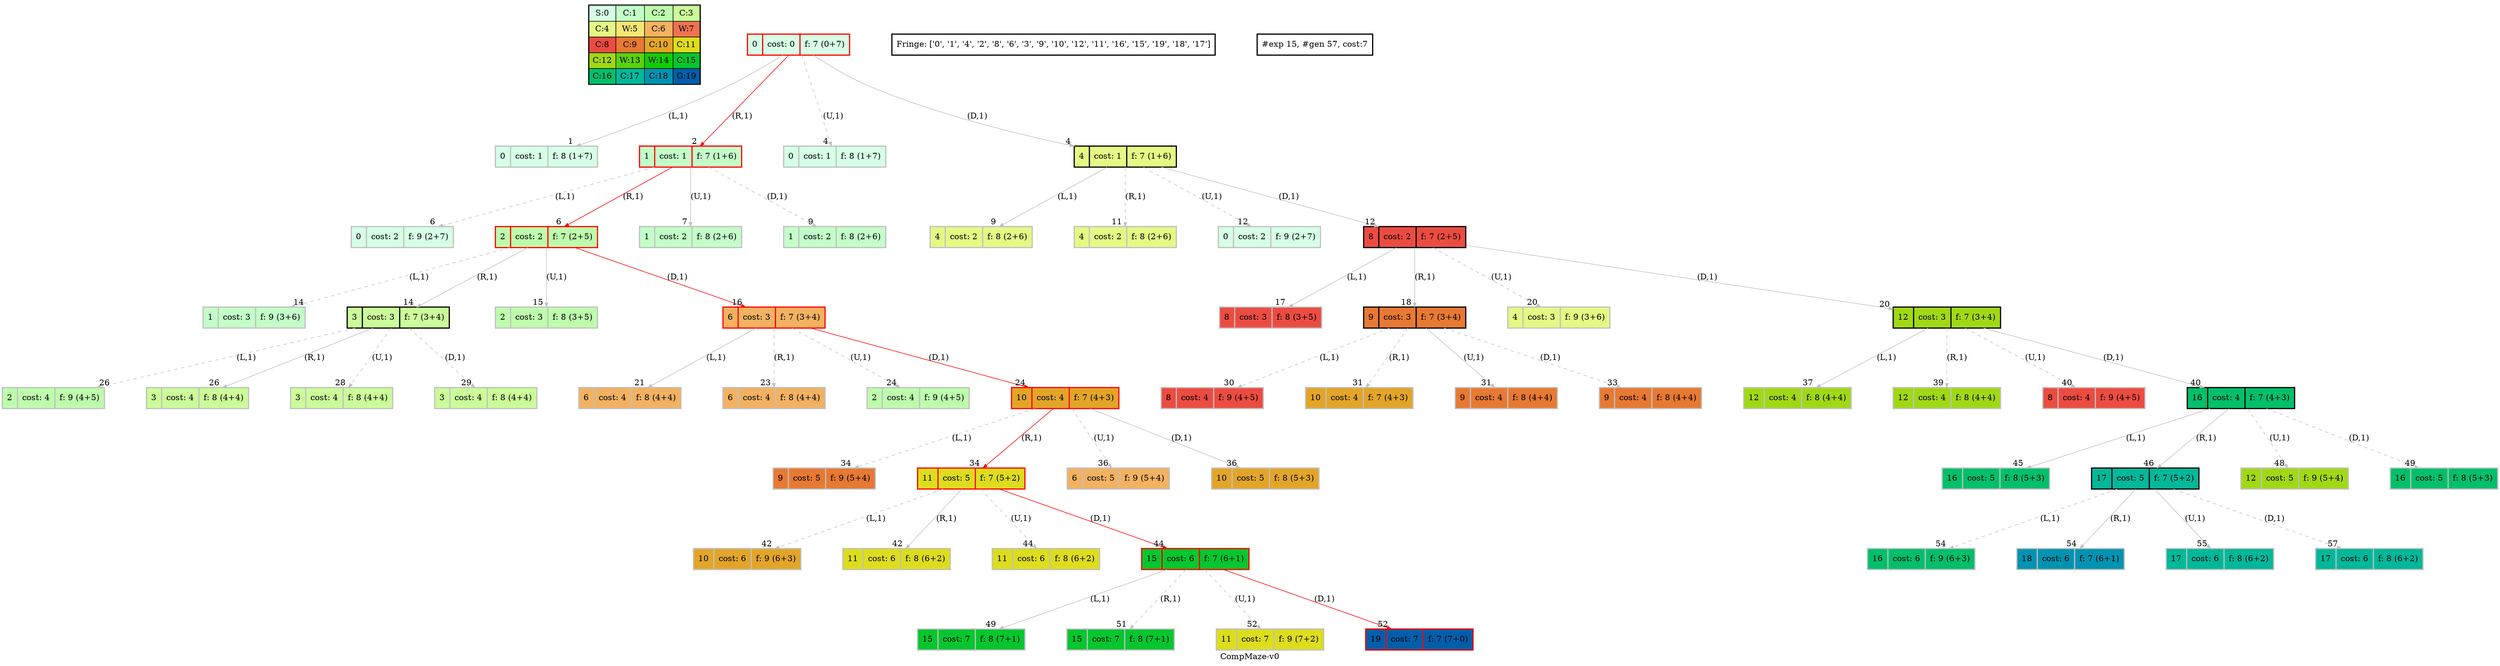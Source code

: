 digraph CompMaze { label="CompMaze-v0" nodesep=1 ranksep="1.2" node [shape=record penwidth=2] edge [arrowsize=0.7] 
subgraph MAP {label=Map;map [shape=plaintext label=<<table border="1" cellpadding="5" cellspacing="0" cellborder="1"><tr><td bgcolor="0.39803922 0.15947579 0.99679532 1.        ">S:0</td><td bgcolor="0.35098039 0.23194764 0.99315867 1.        ">C:1</td><td bgcolor="0.29607843 0.31486959 0.98720184 1.        ">C:2</td><td bgcolor="0.24901961 0.38410575 0.98063477 1.        ">C:3</td></tr><tr><td bgcolor="0.19411765 0.46220388 0.97128103 1.        ">C:4</td><td bgcolor="0.14705882 0.52643216 0.96182564 1.        ">W:5</td><td bgcolor="0.09215686 0.59770746 0.94913494 1.        ">C:6</td><td bgcolor="0.0372549  0.66454018 0.93467977 1.        ">W:7</td></tr><tr><td bgcolor="0.00980392 0.71791192 0.92090552 1.        ">C:8</td><td bgcolor="0.06470588 0.77520398 0.9032472  1.        ">C:9</td><td bgcolor="0.11176471 0.81974048 0.88677369 1.        ">C:10</td><td bgcolor="0.16666667 0.8660254  0.8660254  1.        ">C:11</td></tr><tr><td bgcolor="0.21372549 0.9005867  0.84695821 1.        ">C:12</td><td bgcolor="0.26862745 0.93467977 0.82325295 1.        ">W:13</td><td bgcolor="0.32352941 0.96182564 0.79801723 1.        ">W:14</td><td bgcolor="0.37058824 0.97940977 0.77520398 1.        ">C:15</td></tr><tr><td bgcolor="0.4254902  0.99315867 0.74725253 1.        ">C:16</td><td bgcolor="0.47254902 0.99907048 0.72218645 1.        ">C:17</td><td bgcolor="0.52745098 0.99907048 0.69169844 1.        ">C:18</td><td bgcolor="0.5745098  0.99315867 0.66454018 1.        ">G:19</td></tr></table>>]} 
"0_0" [label="<f0>0 |<f1> cost: 0 |<f2> f: 7 (0+7)", style=filled color=grey fillcolor="0.39803922 0.15947579 0.99679532 1.        "];  
"0_0" [label="<f0>0 |<f1> cost: 0 |<f2> f: 7 (0+7)", style=filled color=black color=red fillcolor="0.39803922 0.15947579 0.99679532 1.        "];  "0_0.0-0" [label="<f0>0 |<f1> cost: 1 |<f2> f: 8 (1+7)", style=filled color=grey fillcolor="0.39803922 0.15947579 0.99679532 1.        "];   "0_0" -> "0_0.0-0" [label="(L,1)" headlabel=" 1 " style="" color=grey ];  "0_fr" [label="Fringe: []" shape=box];
"0_0.1-1" [label="<f0>1 |<f1> cost: 1 |<f2> f: 7 (1+6)", style=filled color=grey color=red fillcolor="0.35098039 0.23194764 0.99315867 1.        "];   "0_0" -> "0_0.1-1" [label="(R,1)" headlabel=" 2 " style="" color=grey color=red ];  "0_fr" [label="Fringe: ['0']" shape=box];
"0_0.0-2" [label="<f0>0 |<f1> cost: 1 |<f2> f: 8 (1+7)", style=filled color=grey fillcolor="0.39803922 0.15947579 0.99679532 1.        "];   "0_0" -> "0_0.0-2" [label="(U,1)" headlabel=" 4 " style="dashed" color=grey ];  "0_fr" [label="Fringe: ['0', '1']" shape=box];
"0_0.4-3" [label="<f0>4 |<f1> cost: 1 |<f2> f: 7 (1+6)", style=filled color=grey fillcolor="0.19411765 0.46220388 0.97128103 1.        "];   "0_0" -> "0_0.4-3" [label="(D,1)" headlabel=" 4 " style="" color=grey ];  "0_fr" [label="Fringe: ['0', '1']" shape=box];
"0_0.1.0-0" [label="<f0>0 |<f1> cost: 2 |<f2> f: 9 (2+7)", style=filled color=grey fillcolor="0.39803922 0.15947579 0.99679532 1.        "];   "0_0.1-1" -> "0_0.1.0-0" [label="(L,1)" headlabel=" 6 " style="dashed" color=grey ];  "0_fr" [label="Fringe: ['0', '4']" shape=box];
"0_0.1-1" [label="<f0>1 |<f1> cost: 1 |<f2> f: 7 (1+6)", style=filled color=black color=red fillcolor="0.35098039 0.23194764 0.99315867 1.        "];  "0_0.1.2-1" [label="<f0>2 |<f1> cost: 2 |<f2> f: 7 (2+5)", style=filled color=grey color=red fillcolor="0.29607843 0.31486959 0.98720184 1.        "];   "0_0.1-1" -> "0_0.1.2-1" [label="(R,1)" headlabel=" 6 " style="" color=grey color=red ];  "0_fr" [label="Fringe: ['0', '4']" shape=box];
"0_0.1.1-2" [label="<f0>1 |<f1> cost: 2 |<f2> f: 8 (2+6)", style=filled color=grey fillcolor="0.35098039 0.23194764 0.99315867 1.        "];   "0_0.1-1" -> "0_0.1.1-2" [label="(U,1)" headlabel=" 7 " style="" color=grey ];  "0_fr" [label="Fringe: ['0', '4', '2']" shape=box];
"0_0.1.1-3" [label="<f0>1 |<f1> cost: 2 |<f2> f: 8 (2+6)", style=filled color=grey fillcolor="0.35098039 0.23194764 0.99315867 1.        "];   "0_0.1-1" -> "0_0.1.1-3" [label="(D,1)" headlabel=" 9 " style="dashed" color=grey ];  "0_fr" [label="Fringe: ['0', '4', '2', '1']" shape=box];
"0_0.4-3" [label="<f0>4 |<f1> cost: 1 |<f2> f: 7 (1+6)", style=filled color=black fillcolor="0.19411765 0.46220388 0.97128103 1.        "];  "0_0.4.4-0" [label="<f0>4 |<f1> cost: 2 |<f2> f: 8 (2+6)", style=filled color=grey fillcolor="0.19411765 0.46220388 0.97128103 1.        "];   "0_0.4-3" -> "0_0.4.4-0" [label="(L,1)" headlabel=" 9 " style="" color=grey ];  "0_fr" [label="Fringe: ['0', '2', '1']" shape=box];
"0_0.4.4-1" [label="<f0>4 |<f1> cost: 2 |<f2> f: 8 (2+6)", style=filled color=grey fillcolor="0.19411765 0.46220388 0.97128103 1.        "];   "0_0.4-3" -> "0_0.4.4-1" [label="(R,1)" headlabel=" 11 " style="dashed" color=grey ];  "0_fr" [label="Fringe: ['0', '2', '1', '4']" shape=box];
"0_0.4.0-2" [label="<f0>0 |<f1> cost: 2 |<f2> f: 9 (2+7)", style=filled color=grey fillcolor="0.39803922 0.15947579 0.99679532 1.        "];   "0_0.4-3" -> "0_0.4.0-2" [label="(U,1)" headlabel=" 12 " style="dashed" color=grey ];  "0_fr" [label="Fringe: ['0', '2', '1', '4']" shape=box];
"0_0.4.8-3" [label="<f0>8 |<f1> cost: 2 |<f2> f: 7 (2+5)", style=filled color=grey fillcolor="0.00980392 0.71791192 0.92090552 1.        "];   "0_0.4-3" -> "0_0.4.8-3" [label="(D,1)" headlabel=" 12 " style="" color=grey ];  "0_fr" [label="Fringe: ['0', '2', '1', '4']" shape=box];
"0_0.1.2.1-0" [label="<f0>1 |<f1> cost: 3 |<f2> f: 9 (3+6)", style=filled color=grey fillcolor="0.35098039 0.23194764 0.99315867 1.        "];   "0_0.1.2-1" -> "0_0.1.2.1-0" [label="(L,1)" headlabel=" 14 " style="dashed" color=grey ];  "0_fr" [label="Fringe: ['0', '1', '4', '8']" shape=box];
"0_0.1.2-1" [label="<f0>2 |<f1> cost: 2 |<f2> f: 7 (2+5)", style=filled color=black color=red fillcolor="0.29607843 0.31486959 0.98720184 1.        "];  "0_0.1.2.3-1" [label="<f0>3 |<f1> cost: 3 |<f2> f: 7 (3+4)", style=filled color=grey fillcolor="0.24901961 0.38410575 0.98063477 1.        "];   "0_0.1.2-1" -> "0_0.1.2.3-1" [label="(R,1)" headlabel=" 14 " style="" color=grey ];  "0_fr" [label="Fringe: ['0', '1', '4', '8']" shape=box];
"0_0.1.2.2-2" [label="<f0>2 |<f1> cost: 3 |<f2> f: 8 (3+5)", style=filled color=grey fillcolor="0.29607843 0.31486959 0.98720184 1.        "];   "0_0.1.2-1" -> "0_0.1.2.2-2" [label="(U,1)" headlabel=" 15 " style="" color=grey ];  "0_fr" [label="Fringe: ['0', '1', '4', '8', '3']" shape=box];
"0_0.1.2.6-3" [label="<f0>6 |<f1> cost: 3 |<f2> f: 7 (3+4)", style=filled color=grey color=red fillcolor="0.09215686 0.59770746 0.94913494 1.        "];   "0_0.1.2-1" -> "0_0.1.2.6-3" [label="(D,1)" headlabel=" 16 " style="" color=grey color=red ];  "0_fr" [label="Fringe: ['0', '1', '4', '8', '3', '2']" shape=box];
"0_0.4.8-3" [label="<f0>8 |<f1> cost: 2 |<f2> f: 7 (2+5)", style=filled color=black fillcolor="0.00980392 0.71791192 0.92090552 1.        "];  "0_0.4.8.8-0" [label="<f0>8 |<f1> cost: 3 |<f2> f: 8 (3+5)", style=filled color=grey fillcolor="0.00980392 0.71791192 0.92090552 1.        "];   "0_0.4.8-3" -> "0_0.4.8.8-0" [label="(L,1)" headlabel=" 17 " style="" color=grey ];  "0_fr" [label="Fringe: ['0', '1', '4', '3', '2', '6']" shape=box];
"0_0.4.8.9-1" [label="<f0>9 |<f1> cost: 3 |<f2> f: 7 (3+4)", style=filled color=grey fillcolor="0.06470588 0.77520398 0.9032472  1.        "];   "0_0.4.8-3" -> "0_0.4.8.9-1" [label="(R,1)" headlabel=" 18 " style="" color=grey ];  "0_fr" [label="Fringe: ['0', '1', '4', '3', '2', '6', '8']" shape=box];
"0_0.4.8.4-2" [label="<f0>4 |<f1> cost: 3 |<f2> f: 9 (3+6)", style=filled color=grey fillcolor="0.19411765 0.46220388 0.97128103 1.        "];   "0_0.4.8-3" -> "0_0.4.8.4-2" [label="(U,1)" headlabel=" 20 " style="dashed" color=grey ];  "0_fr" [label="Fringe: ['0', '1', '4', '3', '2', '6', '8', '9']" shape=box];
"0_0.4.8.12-3" [label="<f0>12 |<f1> cost: 3 |<f2> f: 7 (3+4)", style=filled color=grey fillcolor="0.21372549 0.9005867  0.84695821 1.        "];   "0_0.4.8-3" -> "0_0.4.8.12-3" [label="(D,1)" headlabel=" 20 " style="" color=grey ];  "0_fr" [label="Fringe: ['0', '1', '4', '3', '2', '6', '8', '9']" shape=box];
"0_0.1.2.6-3" [label="<f0>6 |<f1> cost: 3 |<f2> f: 7 (3+4)", style=filled color=black color=red fillcolor="0.09215686 0.59770746 0.94913494 1.        "];  "0_0.1.2.6.6-0" [label="<f0>6 |<f1> cost: 4 |<f2> f: 8 (4+4)", style=filled color=grey fillcolor="0.09215686 0.59770746 0.94913494 1.        "];   "0_0.1.2.6-3" -> "0_0.1.2.6.6-0" [label="(L,1)" headlabel=" 21 " style="" color=grey ];  "0_fr" [label="Fringe: ['0', '1', '4', '3', '2', '8', '9', '12']" shape=box];
"0_0.1.2.6.6-1" [label="<f0>6 |<f1> cost: 4 |<f2> f: 8 (4+4)", style=filled color=grey fillcolor="0.09215686 0.59770746 0.94913494 1.        "];   "0_0.1.2.6-3" -> "0_0.1.2.6.6-1" [label="(R,1)" headlabel=" 23 " style="dashed" color=grey ];  "0_fr" [label="Fringe: ['0', '1', '4', '3', '2', '8', '9', '12', '6']" shape=box];
"0_0.1.2.6.2-2" [label="<f0>2 |<f1> cost: 4 |<f2> f: 9 (4+5)", style=filled color=grey fillcolor="0.29607843 0.31486959 0.98720184 1.        "];   "0_0.1.2.6-3" -> "0_0.1.2.6.2-2" [label="(U,1)" headlabel=" 24 " style="dashed" color=grey ];  "0_fr" [label="Fringe: ['0', '1', '4', '3', '2', '8', '9', '12', '6']" shape=box];
"0_0.1.2.6.10-3" [label="<f0>10 |<f1> cost: 4 |<f2> f: 7 (4+3)", style=filled color=grey color=red fillcolor="0.11176471 0.81974048 0.88677369 1.        "];   "0_0.1.2.6-3" -> "0_0.1.2.6.10-3" [label="(D,1)" headlabel=" 24 " style="" color=grey color=red ];  "0_fr" [label="Fringe: ['0', '1', '4', '3', '2', '8', '9', '12', '6']" shape=box];
"0_0.1.2.3.2-0" [label="<f0>2 |<f1> cost: 4 |<f2> f: 9 (4+5)", style=filled color=grey fillcolor="0.29607843 0.31486959 0.98720184 1.        "];   "0_0.1.2.3-1" -> "0_0.1.2.3.2-0" [label="(L,1)" headlabel=" 26 " style="dashed" color=grey ];  "0_fr" [label="Fringe: ['0', '1', '4', '2', '8', '9', '12', '6', '10']" shape=box];
"0_0.1.2.3-1" [label="<f0>3 |<f1> cost: 3 |<f2> f: 7 (3+4)", style=filled color=black fillcolor="0.24901961 0.38410575 0.98063477 1.        "];  "0_0.1.2.3.3-1" [label="<f0>3 |<f1> cost: 4 |<f2> f: 8 (4+4)", style=filled color=grey fillcolor="0.24901961 0.38410575 0.98063477 1.        "];   "0_0.1.2.3-1" -> "0_0.1.2.3.3-1" [label="(R,1)" headlabel=" 26 " style="" color=grey ];  "0_fr" [label="Fringe: ['0', '1', '4', '2', '8', '9', '12', '6', '10']" shape=box];
"0_0.1.2.3.3-2" [label="<f0>3 |<f1> cost: 4 |<f2> f: 8 (4+4)", style=filled color=grey fillcolor="0.24901961 0.38410575 0.98063477 1.        "];   "0_0.1.2.3-1" -> "0_0.1.2.3.3-2" [label="(U,1)" headlabel=" 28 " style="dashed" color=grey ];  "0_fr" [label="Fringe: ['0', '1', '4', '2', '8', '9', '12', '6', '10', '3']" shape=box];
"0_0.1.2.3.3-3" [label="<f0>3 |<f1> cost: 4 |<f2> f: 8 (4+4)", style=filled color=grey fillcolor="0.24901961 0.38410575 0.98063477 1.        "];   "0_0.1.2.3-1" -> "0_0.1.2.3.3-3" [label="(D,1)" headlabel=" 29 " style="dashed" color=grey ];  "0_fr" [label="Fringe: ['0', '1', '4', '2', '8', '9', '12', '6', '10', '3']" shape=box];
"0_0.4.8.9.8-0" [label="<f0>8 |<f1> cost: 4 |<f2> f: 9 (4+5)", style=filled color=grey fillcolor="0.00980392 0.71791192 0.92090552 1.        "];   "0_0.4.8.9-1" -> "0_0.4.8.9.8-0" [label="(L,1)" headlabel=" 30 " style="dashed" color=grey ];  "0_fr" [label="Fringe: ['0', '1', '4', '2', '8', '12', '6', '10', '3']" shape=box];
"0_0.4.8.9.10-1" [label="<f0>10 |<f1> cost: 4 |<f2> f: 7 (4+3)", style=filled color=grey fillcolor="0.11176471 0.81974048 0.88677369 1.        "];   "0_0.4.8.9-1" -> "0_0.4.8.9.10-1" [label="(R,1)" headlabel=" 31 " style="dashed" color=grey ];  "0_fr" [label="Fringe: ['0', '1', '4', '2', '8', '12', '6', '10', '3']" shape=box];
"0_0.4.8.9-1" [label="<f0>9 |<f1> cost: 3 |<f2> f: 7 (3+4)", style=filled color=black fillcolor="0.06470588 0.77520398 0.9032472  1.        "];  "0_0.4.8.9.9-2" [label="<f0>9 |<f1> cost: 4 |<f2> f: 8 (4+4)", style=filled color=grey fillcolor="0.06470588 0.77520398 0.9032472  1.        "];   "0_0.4.8.9-1" -> "0_0.4.8.9.9-2" [label="(U,1)" headlabel=" 31 " style="" color=grey ];  "0_fr" [label="Fringe: ['0', '1', '4', '2', '8', '12', '6', '10', '3']" shape=box];
"0_0.4.8.9.9-3" [label="<f0>9 |<f1> cost: 4 |<f2> f: 8 (4+4)", style=filled color=grey fillcolor="0.06470588 0.77520398 0.9032472  1.        "];   "0_0.4.8.9-1" -> "0_0.4.8.9.9-3" [label="(D,1)" headlabel=" 33 " style="dashed" color=grey ];  "0_fr" [label="Fringe: ['0', '1', '4', '2', '8', '12', '6', '10', '3', '9']" shape=box];
"0_0.1.2.6.10.9-0" [label="<f0>9 |<f1> cost: 5 |<f2> f: 9 (5+4)", style=filled color=grey fillcolor="0.06470588 0.77520398 0.9032472  1.        "];   "0_0.1.2.6.10-3" -> "0_0.1.2.6.10.9-0" [label="(L,1)" headlabel=" 34 " style="dashed" color=grey ];  "0_fr" [label="Fringe: ['0', '1', '4', '2', '8', '12', '6', '3', '9']" shape=box];
"0_0.1.2.6.10-3" [label="<f0>10 |<f1> cost: 4 |<f2> f: 7 (4+3)", style=filled color=black color=red fillcolor="0.11176471 0.81974048 0.88677369 1.        "];  "0_0.1.2.6.10.11-1" [label="<f0>11 |<f1> cost: 5 |<f2> f: 7 (5+2)", style=filled color=grey color=red fillcolor="0.16666667 0.8660254  0.8660254  1.        "];   "0_0.1.2.6.10-3" -> "0_0.1.2.6.10.11-1" [label="(R,1)" headlabel=" 34 " style="" color=grey color=red ];  "0_fr" [label="Fringe: ['0', '1', '4', '2', '8', '12', '6', '3', '9']" shape=box];
"0_0.1.2.6.10.6-2" [label="<f0>6 |<f1> cost: 5 |<f2> f: 9 (5+4)", style=filled color=grey fillcolor="0.09215686 0.59770746 0.94913494 1.        "];   "0_0.1.2.6.10-3" -> "0_0.1.2.6.10.6-2" [label="(U,1)" headlabel=" 36 " style="dashed" color=grey ];  "0_fr" [label="Fringe: ['0', '1', '4', '2', '8', '12', '6', '3', '9', '11']" shape=box];
"0_0.1.2.6.10.10-3" [label="<f0>10 |<f1> cost: 5 |<f2> f: 8 (5+3)", style=filled color=grey fillcolor="0.11176471 0.81974048 0.88677369 1.        "];   "0_0.1.2.6.10-3" -> "0_0.1.2.6.10.10-3" [label="(D,1)" headlabel=" 36 " style="" color=grey ];  "0_fr" [label="Fringe: ['0', '1', '4', '2', '8', '12', '6', '3', '9', '11']" shape=box];
"0_0.4.8.12-3" [label="<f0>12 |<f1> cost: 3 |<f2> f: 7 (3+4)", style=filled color=black fillcolor="0.21372549 0.9005867  0.84695821 1.        "];  "0_0.4.8.12.12-0" [label="<f0>12 |<f1> cost: 4 |<f2> f: 8 (4+4)", style=filled color=grey fillcolor="0.21372549 0.9005867  0.84695821 1.        "];   "0_0.4.8.12-3" -> "0_0.4.8.12.12-0" [label="(L,1)" headlabel=" 37 " style="" color=grey ];  "0_fr" [label="Fringe: ['0', '1', '4', '2', '8', '6', '3', '9', '11', '10']" shape=box];
"0_0.4.8.12.12-1" [label="<f0>12 |<f1> cost: 4 |<f2> f: 8 (4+4)", style=filled color=grey fillcolor="0.21372549 0.9005867  0.84695821 1.        "];   "0_0.4.8.12-3" -> "0_0.4.8.12.12-1" [label="(R,1)" headlabel=" 39 " style="dashed" color=grey ];  "0_fr" [label="Fringe: ['0', '1', '4', '2', '8', '6', '3', '9', '11', '10', '12']" shape=box];
"0_0.4.8.12.8-2" [label="<f0>8 |<f1> cost: 4 |<f2> f: 9 (4+5)", style=filled color=grey fillcolor="0.00980392 0.71791192 0.92090552 1.        "];   "0_0.4.8.12-3" -> "0_0.4.8.12.8-2" [label="(U,1)" headlabel=" 40 " style="dashed" color=grey ];  "0_fr" [label="Fringe: ['0', '1', '4', '2', '8', '6', '3', '9', '11', '10', '12']" shape=box];
"0_0.4.8.12.16-3" [label="<f0>16 |<f1> cost: 4 |<f2> f: 7 (4+3)", style=filled color=grey fillcolor="0.4254902  0.99315867 0.74725253 1.        "];   "0_0.4.8.12-3" -> "0_0.4.8.12.16-3" [label="(D,1)" headlabel=" 40 " style="" color=grey ];  "0_fr" [label="Fringe: ['0', '1', '4', '2', '8', '6', '3', '9', '11', '10', '12']" shape=box];
"0_0.1.2.6.10.11.10-0" [label="<f0>10 |<f1> cost: 6 |<f2> f: 9 (6+3)", style=filled color=grey fillcolor="0.11176471 0.81974048 0.88677369 1.        "];   "0_0.1.2.6.10.11-1" -> "0_0.1.2.6.10.11.10-0" [label="(L,1)" headlabel=" 42 " style="dashed" color=grey ];  "0_fr" [label="Fringe: ['0', '1', '4', '2', '8', '6', '3', '9', '10', '12', '16']" shape=box];
"0_0.1.2.6.10.11-1" [label="<f0>11 |<f1> cost: 5 |<f2> f: 7 (5+2)", style=filled color=black color=red fillcolor="0.16666667 0.8660254  0.8660254  1.        "];  "0_0.1.2.6.10.11.11-1" [label="<f0>11 |<f1> cost: 6 |<f2> f: 8 (6+2)", style=filled color=grey fillcolor="0.16666667 0.8660254  0.8660254  1.        "];   "0_0.1.2.6.10.11-1" -> "0_0.1.2.6.10.11.11-1" [label="(R,1)" headlabel=" 42 " style="" color=grey ];  "0_fr" [label="Fringe: ['0', '1', '4', '2', '8', '6', '3', '9', '10', '12', '16']" shape=box];
"0_0.1.2.6.10.11.11-2" [label="<f0>11 |<f1> cost: 6 |<f2> f: 8 (6+2)", style=filled color=grey fillcolor="0.16666667 0.8660254  0.8660254  1.        "];   "0_0.1.2.6.10.11-1" -> "0_0.1.2.6.10.11.11-2" [label="(U,1)" headlabel=" 44 " style="dashed" color=grey ];  "0_fr" [label="Fringe: ['0', '1', '4', '2', '8', '6', '3', '9', '10', '12', '16', '11']" shape=box];
"0_0.1.2.6.10.11.15-3" [label="<f0>15 |<f1> cost: 6 |<f2> f: 7 (6+1)", style=filled color=grey color=red fillcolor="0.37058824 0.97940977 0.77520398 1.        "];   "0_0.1.2.6.10.11-1" -> "0_0.1.2.6.10.11.15-3" [label="(D,1)" headlabel=" 44 " style="" color=grey color=red ];  "0_fr" [label="Fringe: ['0', '1', '4', '2', '8', '6', '3', '9', '10', '12', '16', '11']" shape=box];
"0_0.4.8.12.16-3" [label="<f0>16 |<f1> cost: 4 |<f2> f: 7 (4+3)", style=filled color=black fillcolor="0.4254902  0.99315867 0.74725253 1.        "];  "0_0.4.8.12.16.16-0" [label="<f0>16 |<f1> cost: 5 |<f2> f: 8 (5+3)", style=filled color=grey fillcolor="0.4254902  0.99315867 0.74725253 1.        "];   "0_0.4.8.12.16-3" -> "0_0.4.8.12.16.16-0" [label="(L,1)" headlabel=" 45 " style="" color=grey ];  "0_fr" [label="Fringe: ['0', '1', '4', '2', '8', '6', '3', '9', '10', '12', '11', '15']" shape=box];
"0_0.4.8.12.16.17-1" [label="<f0>17 |<f1> cost: 5 |<f2> f: 7 (5+2)", style=filled color=grey fillcolor="0.47254902 0.99907048 0.72218645 1.        "];   "0_0.4.8.12.16-3" -> "0_0.4.8.12.16.17-1" [label="(R,1)" headlabel=" 46 " style="" color=grey ];  "0_fr" [label="Fringe: ['0', '1', '4', '2', '8', '6', '3', '9', '10', '12', '11', '15', '16']" shape=box];
"0_0.4.8.12.16.12-2" [label="<f0>12 |<f1> cost: 5 |<f2> f: 9 (5+4)", style=filled color=grey fillcolor="0.21372549 0.9005867  0.84695821 1.        "];   "0_0.4.8.12.16-3" -> "0_0.4.8.12.16.12-2" [label="(U,1)" headlabel=" 48 " style="dashed" color=grey ];  "0_fr" [label="Fringe: ['0', '1', '4', '2', '8', '6', '3', '9', '10', '12', '11', '15', '16', '17']" shape=box];
"0_0.4.8.12.16.16-3" [label="<f0>16 |<f1> cost: 5 |<f2> f: 8 (5+3)", style=filled color=grey fillcolor="0.4254902  0.99315867 0.74725253 1.        "];   "0_0.4.8.12.16-3" -> "0_0.4.8.12.16.16-3" [label="(D,1)" headlabel=" 49 " style="dashed" color=grey ];  "0_fr" [label="Fringe: ['0', '1', '4', '2', '8', '6', '3', '9', '10', '12', '11', '15', '16', '17']" shape=box];
"0_0.1.2.6.10.11.15-3" [label="<f0>15 |<f1> cost: 6 |<f2> f: 7 (6+1)", style=filled color=black color=red fillcolor="0.37058824 0.97940977 0.77520398 1.        "];  "0_0.1.2.6.10.11.15.15-0" [label="<f0>15 |<f1> cost: 7 |<f2> f: 8 (7+1)", style=filled color=grey fillcolor="0.37058824 0.97940977 0.77520398 1.        "];   "0_0.1.2.6.10.11.15-3" -> "0_0.1.2.6.10.11.15.15-0" [label="(L,1)" headlabel=" 49 " style="" color=grey ];  "0_fr" [label="Fringe: ['0', '1', '4', '2', '8', '6', '3', '9', '10', '12', '11', '16', '17']" shape=box];
"0_0.1.2.6.10.11.15.15-1" [label="<f0>15 |<f1> cost: 7 |<f2> f: 8 (7+1)", style=filled color=grey fillcolor="0.37058824 0.97940977 0.77520398 1.        "];   "0_0.1.2.6.10.11.15-3" -> "0_0.1.2.6.10.11.15.15-1" [label="(R,1)" headlabel=" 51 " style="dashed" color=grey ];  "0_fr" [label="Fringe: ['0', '1', '4', '2', '8', '6', '3', '9', '10', '12', '11', '16', '17', '15']" shape=box];
"0_0.1.2.6.10.11.15.11-2" [label="<f0>11 |<f1> cost: 7 |<f2> f: 9 (7+2)", style=filled color=grey fillcolor="0.16666667 0.8660254  0.8660254  1.        "];   "0_0.1.2.6.10.11.15-3" -> "0_0.1.2.6.10.11.15.11-2" [label="(U,1)" headlabel=" 52 " style="dashed" color=grey ];  "0_fr" [label="Fringe: ['0', '1', '4', '2', '8', '6', '3', '9', '10', '12', '11', '16', '17', '15']" shape=box];
"0_0.1.2.6.10.11.15.19-3" [label="<f0>19 |<f1> cost: 7 |<f2> f: 7 (7+0)", style=filled color=black color=red fillcolor="0.5745098  0.99315867 0.66454018 1.        "]; /*GOALSTATE*/  "0_0.1.2.6.10.11.15-3" -> "0_0.1.2.6.10.11.15.19-3" [label="(D,1)" headlabel=" 52 " style="" color=grey color=red ];  "0_fr" [label="Fringe: ['0', '1', '4', '2', '8', '6', '3', '9', '10', '12', '11', '16', '17', '15']" shape=box];
"0_0.4.8.12.16.17.16-0" [label="<f0>16 |<f1> cost: 6 |<f2> f: 9 (6+3)", style=filled color=grey fillcolor="0.4254902  0.99315867 0.74725253 1.        "];   "0_0.4.8.12.16.17-1" -> "0_0.4.8.12.16.17.16-0" [label="(L,1)" headlabel=" 54 " style="dashed" color=grey ];  "0_fr" [label="Fringe: ['0', '1', '4', '2', '8', '6', '3', '9', '10', '12', '11', '16', '15', '19']" shape=box];
"0_0.4.8.12.16.17-1" [label="<f0>17 |<f1> cost: 5 |<f2> f: 7 (5+2)", style=filled color=black fillcolor="0.47254902 0.99907048 0.72218645 1.        "];  "0_0.4.8.12.16.17.18-1" [label="<f0>18 |<f1> cost: 6 |<f2> f: 7 (6+1)", style=filled color=grey fillcolor="0.52745098 0.99907048 0.69169844 1.        "];   "0_0.4.8.12.16.17-1" -> "0_0.4.8.12.16.17.18-1" [label="(R,1)" headlabel=" 54 " style="" color=grey ];  "0_fr" [label="Fringe: ['0', '1', '4', '2', '8', '6', '3', '9', '10', '12', '11', '16', '15', '19']" shape=box];
"0_0.4.8.12.16.17.17-2" [label="<f0>17 |<f1> cost: 6 |<f2> f: 8 (6+2)", style=filled color=grey fillcolor="0.47254902 0.99907048 0.72218645 1.        "];   "0_0.4.8.12.16.17-1" -> "0_0.4.8.12.16.17.17-2" [label="(U,1)" headlabel=" 55 " style="" color=grey ];  "0_fr" [label="Fringe: ['0', '1', '4', '2', '8', '6', '3', '9', '10', '12', '11', '16', '15', '19', '18']" shape=box];
"0_0.4.8.12.16.17.17-3" [label="<f0>17 |<f1> cost: 6 |<f2> f: 8 (6+2)", style=filled color=grey fillcolor="0.47254902 0.99907048 0.72218645 1.        "];   "0_0.4.8.12.16.17-1" -> "0_0.4.8.12.16.17.17-3" [label="(D,1)" headlabel=" 57 " style="dashed" color=grey ];  "0_fr" [label="Fringe: ['0', '1', '4', '2', '8', '6', '3', '9', '10', '12', '11', '16', '15', '19', '18', '17']" shape=box]
"#exp 15, #gen 57, cost:7" [ shape=box ]; }
